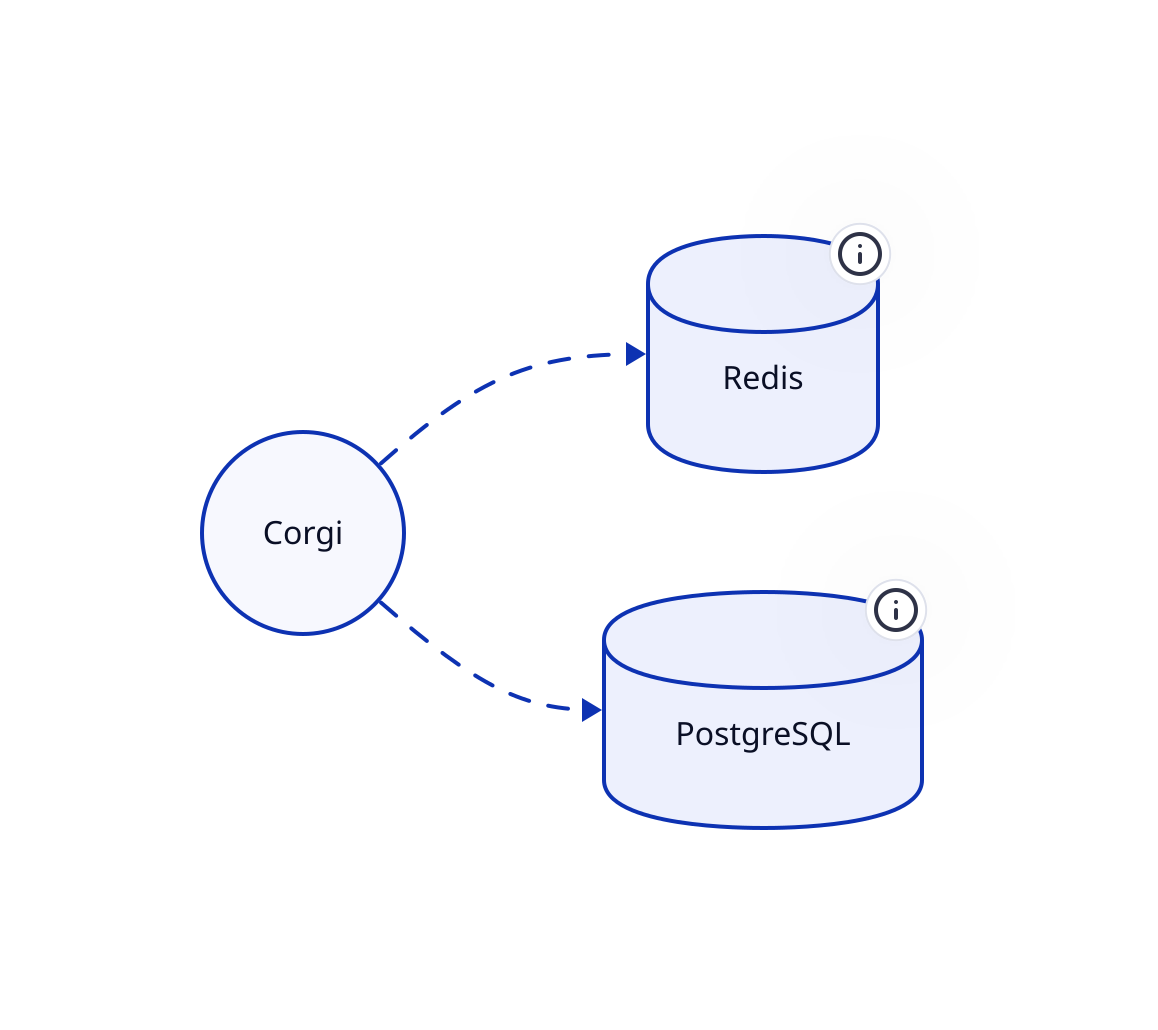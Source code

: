 direction: right

API: Corgi
Cache: Redis
Database: PostgreSQL

API.shape: circle

Cache.shape: cylinder
Cache.tooltip: "Used to cache data and count of redirect clicks."

Database.shape: cylinder
Database.tooltip: "Used to persist data."

API -> Cache: {
  style.animated: true
}

API -> Database: {
  style.animated: true
}
